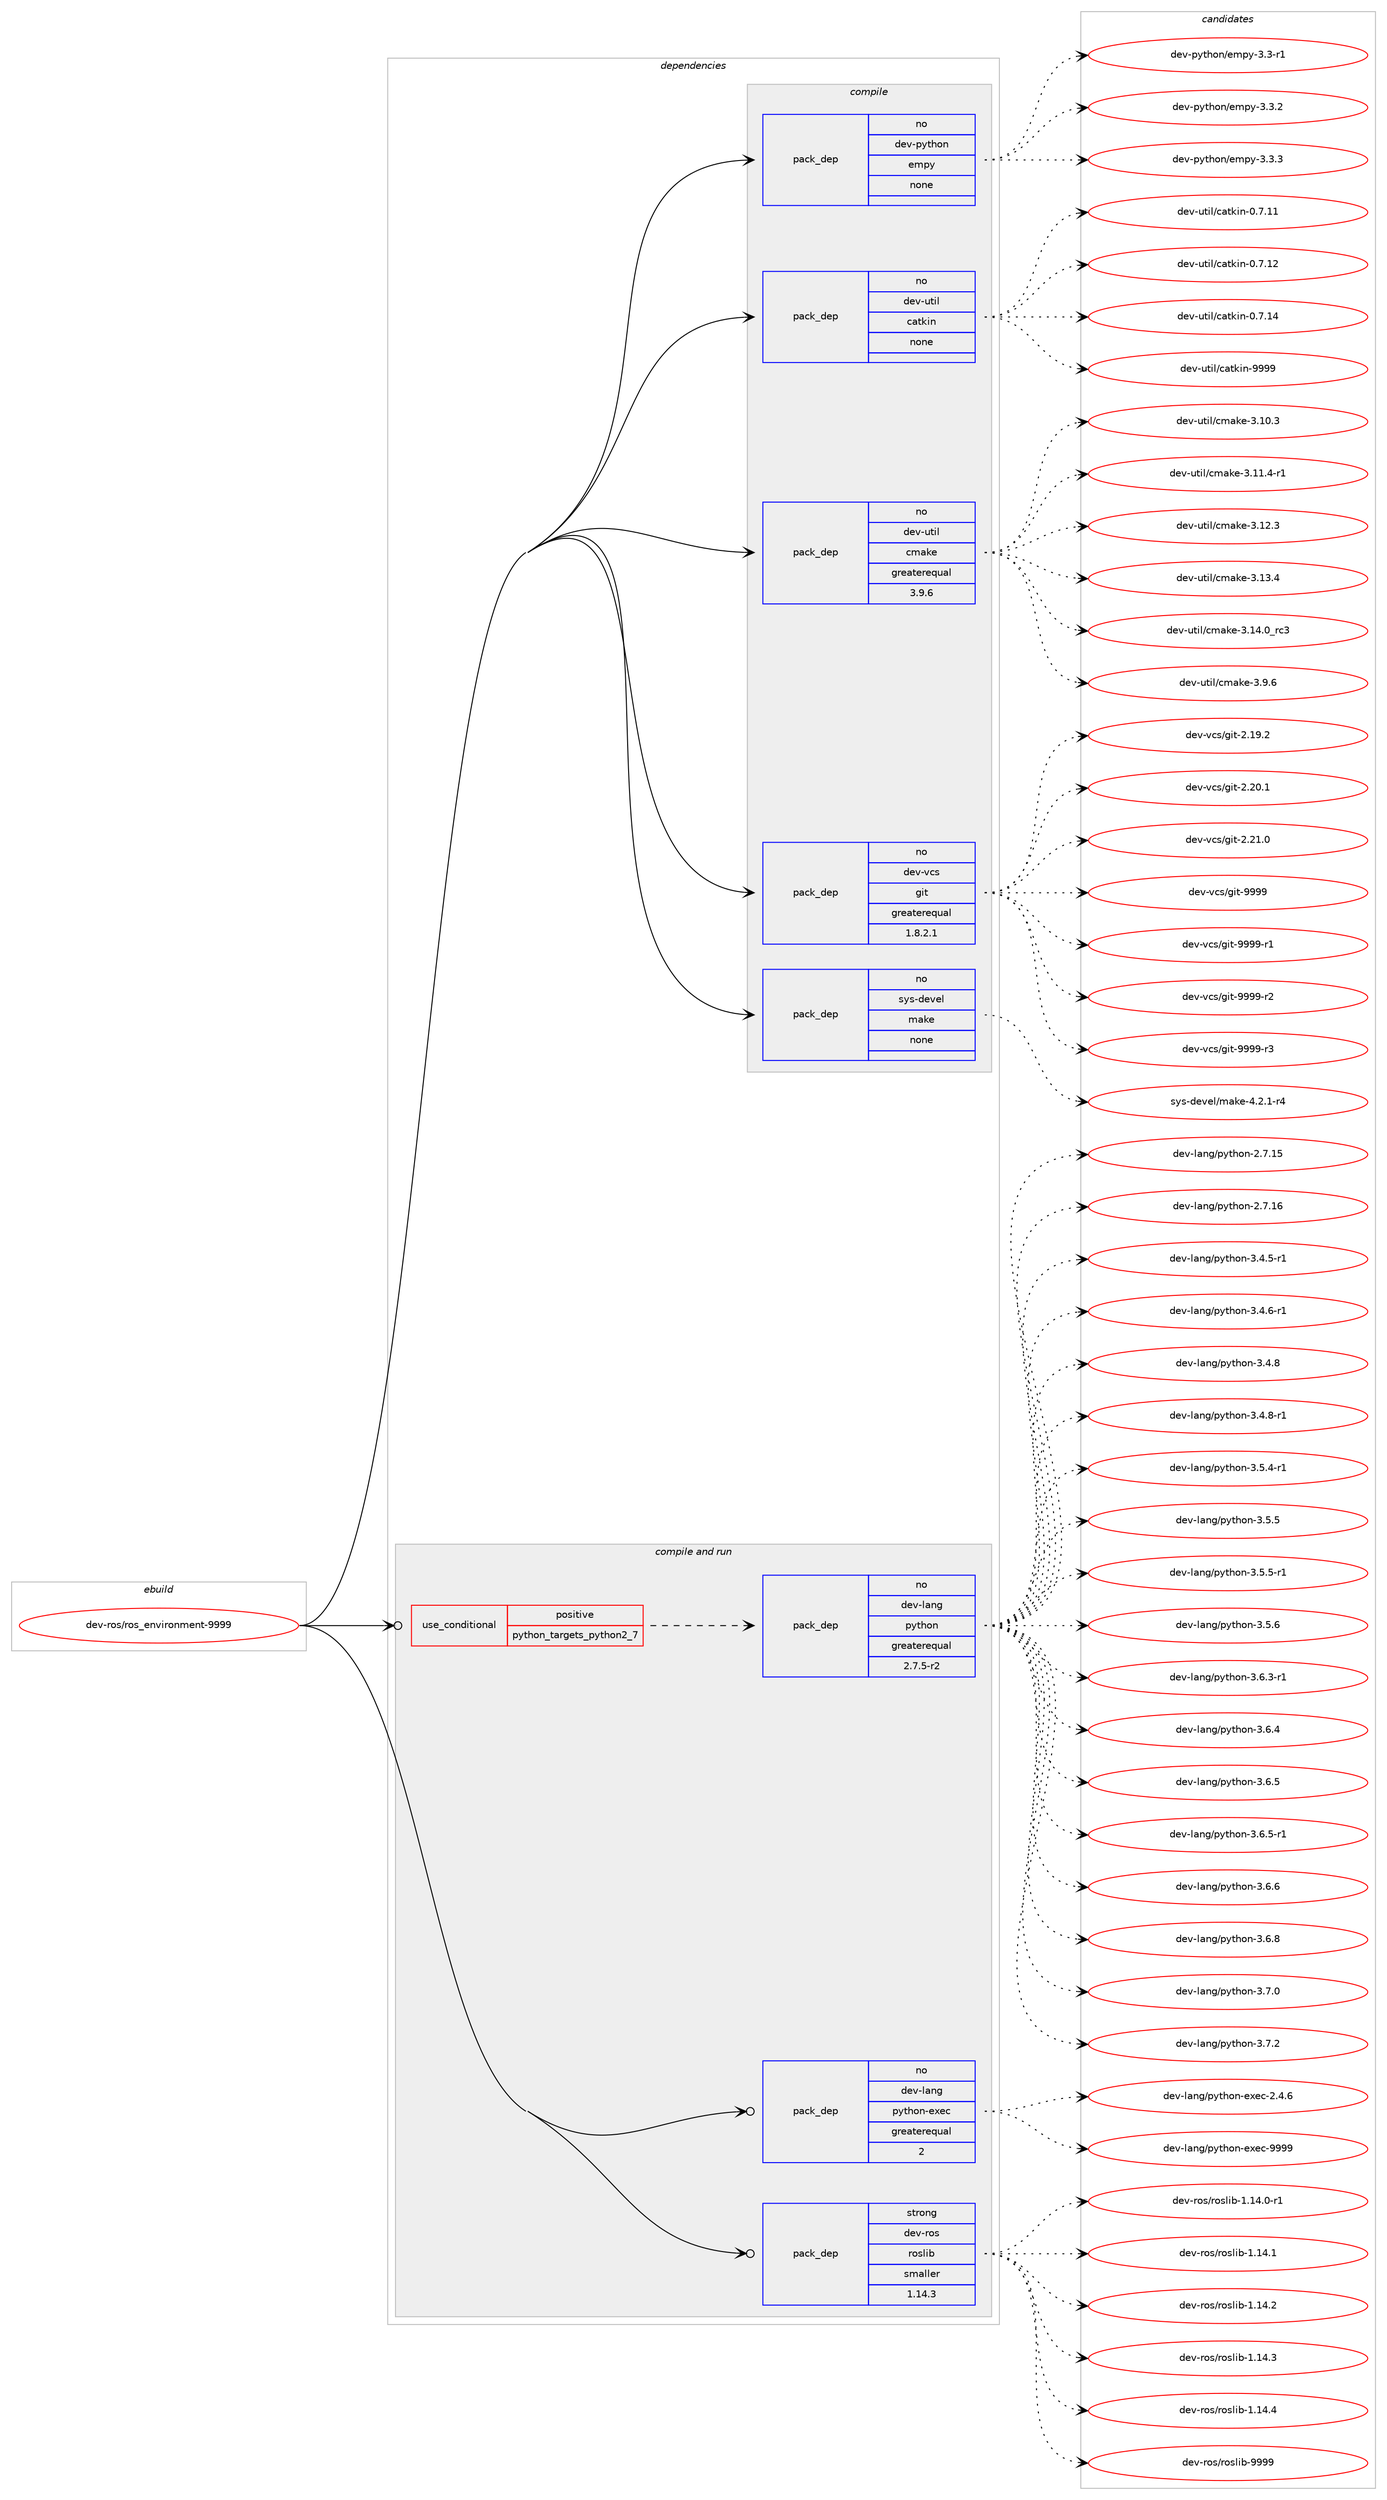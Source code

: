 digraph prolog {

# *************
# Graph options
# *************

newrank=true;
concentrate=true;
compound=true;
graph [rankdir=LR,fontname=Helvetica,fontsize=10,ranksep=1.5];#, ranksep=2.5, nodesep=0.2];
edge  [arrowhead=vee];
node  [fontname=Helvetica,fontsize=10];

# **********
# The ebuild
# **********

subgraph cluster_leftcol {
color=gray;
rank=same;
label=<<i>ebuild</i>>;
id [label="dev-ros/ros_environment-9999", color=red, width=4, href="../dev-ros/ros_environment-9999.svg"];
}

# ****************
# The dependencies
# ****************

subgraph cluster_midcol {
color=gray;
label=<<i>dependencies</i>>;
subgraph cluster_compile {
fillcolor="#eeeeee";
style=filled;
label=<<i>compile</i>>;
subgraph pack1050465 {
dependency1463460 [label=<<TABLE BORDER="0" CELLBORDER="1" CELLSPACING="0" CELLPADDING="4" WIDTH="220"><TR><TD ROWSPAN="6" CELLPADDING="30">pack_dep</TD></TR><TR><TD WIDTH="110">no</TD></TR><TR><TD>dev-python</TD></TR><TR><TD>empy</TD></TR><TR><TD>none</TD></TR><TR><TD></TD></TR></TABLE>>, shape=none, color=blue];
}
id:e -> dependency1463460:w [weight=20,style="solid",arrowhead="vee"];
subgraph pack1050466 {
dependency1463461 [label=<<TABLE BORDER="0" CELLBORDER="1" CELLSPACING="0" CELLPADDING="4" WIDTH="220"><TR><TD ROWSPAN="6" CELLPADDING="30">pack_dep</TD></TR><TR><TD WIDTH="110">no</TD></TR><TR><TD>dev-util</TD></TR><TR><TD>catkin</TD></TR><TR><TD>none</TD></TR><TR><TD></TD></TR></TABLE>>, shape=none, color=blue];
}
id:e -> dependency1463461:w [weight=20,style="solid",arrowhead="vee"];
subgraph pack1050467 {
dependency1463462 [label=<<TABLE BORDER="0" CELLBORDER="1" CELLSPACING="0" CELLPADDING="4" WIDTH="220"><TR><TD ROWSPAN="6" CELLPADDING="30">pack_dep</TD></TR><TR><TD WIDTH="110">no</TD></TR><TR><TD>dev-util</TD></TR><TR><TD>cmake</TD></TR><TR><TD>greaterequal</TD></TR><TR><TD>3.9.6</TD></TR></TABLE>>, shape=none, color=blue];
}
id:e -> dependency1463462:w [weight=20,style="solid",arrowhead="vee"];
subgraph pack1050468 {
dependency1463463 [label=<<TABLE BORDER="0" CELLBORDER="1" CELLSPACING="0" CELLPADDING="4" WIDTH="220"><TR><TD ROWSPAN="6" CELLPADDING="30">pack_dep</TD></TR><TR><TD WIDTH="110">no</TD></TR><TR><TD>dev-vcs</TD></TR><TR><TD>git</TD></TR><TR><TD>greaterequal</TD></TR><TR><TD>1.8.2.1</TD></TR></TABLE>>, shape=none, color=blue];
}
id:e -> dependency1463463:w [weight=20,style="solid",arrowhead="vee"];
subgraph pack1050469 {
dependency1463464 [label=<<TABLE BORDER="0" CELLBORDER="1" CELLSPACING="0" CELLPADDING="4" WIDTH="220"><TR><TD ROWSPAN="6" CELLPADDING="30">pack_dep</TD></TR><TR><TD WIDTH="110">no</TD></TR><TR><TD>sys-devel</TD></TR><TR><TD>make</TD></TR><TR><TD>none</TD></TR><TR><TD></TD></TR></TABLE>>, shape=none, color=blue];
}
id:e -> dependency1463464:w [weight=20,style="solid",arrowhead="vee"];
}
subgraph cluster_compileandrun {
fillcolor="#eeeeee";
style=filled;
label=<<i>compile and run</i>>;
subgraph cond389605 {
dependency1463465 [label=<<TABLE BORDER="0" CELLBORDER="1" CELLSPACING="0" CELLPADDING="4"><TR><TD ROWSPAN="3" CELLPADDING="10">use_conditional</TD></TR><TR><TD>positive</TD></TR><TR><TD>python_targets_python2_7</TD></TR></TABLE>>, shape=none, color=red];
subgraph pack1050470 {
dependency1463466 [label=<<TABLE BORDER="0" CELLBORDER="1" CELLSPACING="0" CELLPADDING="4" WIDTH="220"><TR><TD ROWSPAN="6" CELLPADDING="30">pack_dep</TD></TR><TR><TD WIDTH="110">no</TD></TR><TR><TD>dev-lang</TD></TR><TR><TD>python</TD></TR><TR><TD>greaterequal</TD></TR><TR><TD>2.7.5-r2</TD></TR></TABLE>>, shape=none, color=blue];
}
dependency1463465:e -> dependency1463466:w [weight=20,style="dashed",arrowhead="vee"];
}
id:e -> dependency1463465:w [weight=20,style="solid",arrowhead="odotvee"];
subgraph pack1050471 {
dependency1463467 [label=<<TABLE BORDER="0" CELLBORDER="1" CELLSPACING="0" CELLPADDING="4" WIDTH="220"><TR><TD ROWSPAN="6" CELLPADDING="30">pack_dep</TD></TR><TR><TD WIDTH="110">no</TD></TR><TR><TD>dev-lang</TD></TR><TR><TD>python-exec</TD></TR><TR><TD>greaterequal</TD></TR><TR><TD>2</TD></TR></TABLE>>, shape=none, color=blue];
}
id:e -> dependency1463467:w [weight=20,style="solid",arrowhead="odotvee"];
subgraph pack1050472 {
dependency1463468 [label=<<TABLE BORDER="0" CELLBORDER="1" CELLSPACING="0" CELLPADDING="4" WIDTH="220"><TR><TD ROWSPAN="6" CELLPADDING="30">pack_dep</TD></TR><TR><TD WIDTH="110">strong</TD></TR><TR><TD>dev-ros</TD></TR><TR><TD>roslib</TD></TR><TR><TD>smaller</TD></TR><TR><TD>1.14.3</TD></TR></TABLE>>, shape=none, color=blue];
}
id:e -> dependency1463468:w [weight=20,style="solid",arrowhead="odotvee"];
}
subgraph cluster_run {
fillcolor="#eeeeee";
style=filled;
label=<<i>run</i>>;
}
}

# **************
# The candidates
# **************

subgraph cluster_choices {
rank=same;
color=gray;
label=<<i>candidates</i>>;

subgraph choice1050465 {
color=black;
nodesep=1;
choice1001011184511212111610411111047101109112121455146514511449 [label="dev-python/empy-3.3-r1", color=red, width=4,href="../dev-python/empy-3.3-r1.svg"];
choice1001011184511212111610411111047101109112121455146514650 [label="dev-python/empy-3.3.2", color=red, width=4,href="../dev-python/empy-3.3.2.svg"];
choice1001011184511212111610411111047101109112121455146514651 [label="dev-python/empy-3.3.3", color=red, width=4,href="../dev-python/empy-3.3.3.svg"];
dependency1463460:e -> choice1001011184511212111610411111047101109112121455146514511449:w [style=dotted,weight="100"];
dependency1463460:e -> choice1001011184511212111610411111047101109112121455146514650:w [style=dotted,weight="100"];
dependency1463460:e -> choice1001011184511212111610411111047101109112121455146514651:w [style=dotted,weight="100"];
}
subgraph choice1050466 {
color=black;
nodesep=1;
choice1001011184511711610510847999711610710511045484655464949 [label="dev-util/catkin-0.7.11", color=red, width=4,href="../dev-util/catkin-0.7.11.svg"];
choice1001011184511711610510847999711610710511045484655464950 [label="dev-util/catkin-0.7.12", color=red, width=4,href="../dev-util/catkin-0.7.12.svg"];
choice1001011184511711610510847999711610710511045484655464952 [label="dev-util/catkin-0.7.14", color=red, width=4,href="../dev-util/catkin-0.7.14.svg"];
choice100101118451171161051084799971161071051104557575757 [label="dev-util/catkin-9999", color=red, width=4,href="../dev-util/catkin-9999.svg"];
dependency1463461:e -> choice1001011184511711610510847999711610710511045484655464949:w [style=dotted,weight="100"];
dependency1463461:e -> choice1001011184511711610510847999711610710511045484655464950:w [style=dotted,weight="100"];
dependency1463461:e -> choice1001011184511711610510847999711610710511045484655464952:w [style=dotted,weight="100"];
dependency1463461:e -> choice100101118451171161051084799971161071051104557575757:w [style=dotted,weight="100"];
}
subgraph choice1050467 {
color=black;
nodesep=1;
choice1001011184511711610510847991099710710145514649484651 [label="dev-util/cmake-3.10.3", color=red, width=4,href="../dev-util/cmake-3.10.3.svg"];
choice10010111845117116105108479910997107101455146494946524511449 [label="dev-util/cmake-3.11.4-r1", color=red, width=4,href="../dev-util/cmake-3.11.4-r1.svg"];
choice1001011184511711610510847991099710710145514649504651 [label="dev-util/cmake-3.12.3", color=red, width=4,href="../dev-util/cmake-3.12.3.svg"];
choice1001011184511711610510847991099710710145514649514652 [label="dev-util/cmake-3.13.4", color=red, width=4,href="../dev-util/cmake-3.13.4.svg"];
choice1001011184511711610510847991099710710145514649524648951149951 [label="dev-util/cmake-3.14.0_rc3", color=red, width=4,href="../dev-util/cmake-3.14.0_rc3.svg"];
choice10010111845117116105108479910997107101455146574654 [label="dev-util/cmake-3.9.6", color=red, width=4,href="../dev-util/cmake-3.9.6.svg"];
dependency1463462:e -> choice1001011184511711610510847991099710710145514649484651:w [style=dotted,weight="100"];
dependency1463462:e -> choice10010111845117116105108479910997107101455146494946524511449:w [style=dotted,weight="100"];
dependency1463462:e -> choice1001011184511711610510847991099710710145514649504651:w [style=dotted,weight="100"];
dependency1463462:e -> choice1001011184511711610510847991099710710145514649514652:w [style=dotted,weight="100"];
dependency1463462:e -> choice1001011184511711610510847991099710710145514649524648951149951:w [style=dotted,weight="100"];
dependency1463462:e -> choice10010111845117116105108479910997107101455146574654:w [style=dotted,weight="100"];
}
subgraph choice1050468 {
color=black;
nodesep=1;
choice10010111845118991154710310511645504649574650 [label="dev-vcs/git-2.19.2", color=red, width=4,href="../dev-vcs/git-2.19.2.svg"];
choice10010111845118991154710310511645504650484649 [label="dev-vcs/git-2.20.1", color=red, width=4,href="../dev-vcs/git-2.20.1.svg"];
choice10010111845118991154710310511645504650494648 [label="dev-vcs/git-2.21.0", color=red, width=4,href="../dev-vcs/git-2.21.0.svg"];
choice1001011184511899115471031051164557575757 [label="dev-vcs/git-9999", color=red, width=4,href="../dev-vcs/git-9999.svg"];
choice10010111845118991154710310511645575757574511449 [label="dev-vcs/git-9999-r1", color=red, width=4,href="../dev-vcs/git-9999-r1.svg"];
choice10010111845118991154710310511645575757574511450 [label="dev-vcs/git-9999-r2", color=red, width=4,href="../dev-vcs/git-9999-r2.svg"];
choice10010111845118991154710310511645575757574511451 [label="dev-vcs/git-9999-r3", color=red, width=4,href="../dev-vcs/git-9999-r3.svg"];
dependency1463463:e -> choice10010111845118991154710310511645504649574650:w [style=dotted,weight="100"];
dependency1463463:e -> choice10010111845118991154710310511645504650484649:w [style=dotted,weight="100"];
dependency1463463:e -> choice10010111845118991154710310511645504650494648:w [style=dotted,weight="100"];
dependency1463463:e -> choice1001011184511899115471031051164557575757:w [style=dotted,weight="100"];
dependency1463463:e -> choice10010111845118991154710310511645575757574511449:w [style=dotted,weight="100"];
dependency1463463:e -> choice10010111845118991154710310511645575757574511450:w [style=dotted,weight="100"];
dependency1463463:e -> choice10010111845118991154710310511645575757574511451:w [style=dotted,weight="100"];
}
subgraph choice1050469 {
color=black;
nodesep=1;
choice1151211154510010111810110847109971071014552465046494511452 [label="sys-devel/make-4.2.1-r4", color=red, width=4,href="../sys-devel/make-4.2.1-r4.svg"];
dependency1463464:e -> choice1151211154510010111810110847109971071014552465046494511452:w [style=dotted,weight="100"];
}
subgraph choice1050470 {
color=black;
nodesep=1;
choice10010111845108971101034711212111610411111045504655464953 [label="dev-lang/python-2.7.15", color=red, width=4,href="../dev-lang/python-2.7.15.svg"];
choice10010111845108971101034711212111610411111045504655464954 [label="dev-lang/python-2.7.16", color=red, width=4,href="../dev-lang/python-2.7.16.svg"];
choice1001011184510897110103471121211161041111104551465246534511449 [label="dev-lang/python-3.4.5-r1", color=red, width=4,href="../dev-lang/python-3.4.5-r1.svg"];
choice1001011184510897110103471121211161041111104551465246544511449 [label="dev-lang/python-3.4.6-r1", color=red, width=4,href="../dev-lang/python-3.4.6-r1.svg"];
choice100101118451089711010347112121116104111110455146524656 [label="dev-lang/python-3.4.8", color=red, width=4,href="../dev-lang/python-3.4.8.svg"];
choice1001011184510897110103471121211161041111104551465246564511449 [label="dev-lang/python-3.4.8-r1", color=red, width=4,href="../dev-lang/python-3.4.8-r1.svg"];
choice1001011184510897110103471121211161041111104551465346524511449 [label="dev-lang/python-3.5.4-r1", color=red, width=4,href="../dev-lang/python-3.5.4-r1.svg"];
choice100101118451089711010347112121116104111110455146534653 [label="dev-lang/python-3.5.5", color=red, width=4,href="../dev-lang/python-3.5.5.svg"];
choice1001011184510897110103471121211161041111104551465346534511449 [label="dev-lang/python-3.5.5-r1", color=red, width=4,href="../dev-lang/python-3.5.5-r1.svg"];
choice100101118451089711010347112121116104111110455146534654 [label="dev-lang/python-3.5.6", color=red, width=4,href="../dev-lang/python-3.5.6.svg"];
choice1001011184510897110103471121211161041111104551465446514511449 [label="dev-lang/python-3.6.3-r1", color=red, width=4,href="../dev-lang/python-3.6.3-r1.svg"];
choice100101118451089711010347112121116104111110455146544652 [label="dev-lang/python-3.6.4", color=red, width=4,href="../dev-lang/python-3.6.4.svg"];
choice100101118451089711010347112121116104111110455146544653 [label="dev-lang/python-3.6.5", color=red, width=4,href="../dev-lang/python-3.6.5.svg"];
choice1001011184510897110103471121211161041111104551465446534511449 [label="dev-lang/python-3.6.5-r1", color=red, width=4,href="../dev-lang/python-3.6.5-r1.svg"];
choice100101118451089711010347112121116104111110455146544654 [label="dev-lang/python-3.6.6", color=red, width=4,href="../dev-lang/python-3.6.6.svg"];
choice100101118451089711010347112121116104111110455146544656 [label="dev-lang/python-3.6.8", color=red, width=4,href="../dev-lang/python-3.6.8.svg"];
choice100101118451089711010347112121116104111110455146554648 [label="dev-lang/python-3.7.0", color=red, width=4,href="../dev-lang/python-3.7.0.svg"];
choice100101118451089711010347112121116104111110455146554650 [label="dev-lang/python-3.7.2", color=red, width=4,href="../dev-lang/python-3.7.2.svg"];
dependency1463466:e -> choice10010111845108971101034711212111610411111045504655464953:w [style=dotted,weight="100"];
dependency1463466:e -> choice10010111845108971101034711212111610411111045504655464954:w [style=dotted,weight="100"];
dependency1463466:e -> choice1001011184510897110103471121211161041111104551465246534511449:w [style=dotted,weight="100"];
dependency1463466:e -> choice1001011184510897110103471121211161041111104551465246544511449:w [style=dotted,weight="100"];
dependency1463466:e -> choice100101118451089711010347112121116104111110455146524656:w [style=dotted,weight="100"];
dependency1463466:e -> choice1001011184510897110103471121211161041111104551465246564511449:w [style=dotted,weight="100"];
dependency1463466:e -> choice1001011184510897110103471121211161041111104551465346524511449:w [style=dotted,weight="100"];
dependency1463466:e -> choice100101118451089711010347112121116104111110455146534653:w [style=dotted,weight="100"];
dependency1463466:e -> choice1001011184510897110103471121211161041111104551465346534511449:w [style=dotted,weight="100"];
dependency1463466:e -> choice100101118451089711010347112121116104111110455146534654:w [style=dotted,weight="100"];
dependency1463466:e -> choice1001011184510897110103471121211161041111104551465446514511449:w [style=dotted,weight="100"];
dependency1463466:e -> choice100101118451089711010347112121116104111110455146544652:w [style=dotted,weight="100"];
dependency1463466:e -> choice100101118451089711010347112121116104111110455146544653:w [style=dotted,weight="100"];
dependency1463466:e -> choice1001011184510897110103471121211161041111104551465446534511449:w [style=dotted,weight="100"];
dependency1463466:e -> choice100101118451089711010347112121116104111110455146544654:w [style=dotted,weight="100"];
dependency1463466:e -> choice100101118451089711010347112121116104111110455146544656:w [style=dotted,weight="100"];
dependency1463466:e -> choice100101118451089711010347112121116104111110455146554648:w [style=dotted,weight="100"];
dependency1463466:e -> choice100101118451089711010347112121116104111110455146554650:w [style=dotted,weight="100"];
}
subgraph choice1050471 {
color=black;
nodesep=1;
choice1001011184510897110103471121211161041111104510112010199455046524654 [label="dev-lang/python-exec-2.4.6", color=red, width=4,href="../dev-lang/python-exec-2.4.6.svg"];
choice10010111845108971101034711212111610411111045101120101994557575757 [label="dev-lang/python-exec-9999", color=red, width=4,href="../dev-lang/python-exec-9999.svg"];
dependency1463467:e -> choice1001011184510897110103471121211161041111104510112010199455046524654:w [style=dotted,weight="100"];
dependency1463467:e -> choice10010111845108971101034711212111610411111045101120101994557575757:w [style=dotted,weight="100"];
}
subgraph choice1050472 {
color=black;
nodesep=1;
choice100101118451141111154711411111510810598454946495246484511449 [label="dev-ros/roslib-1.14.0-r1", color=red, width=4,href="../dev-ros/roslib-1.14.0-r1.svg"];
choice10010111845114111115471141111151081059845494649524649 [label="dev-ros/roslib-1.14.1", color=red, width=4,href="../dev-ros/roslib-1.14.1.svg"];
choice10010111845114111115471141111151081059845494649524650 [label="dev-ros/roslib-1.14.2", color=red, width=4,href="../dev-ros/roslib-1.14.2.svg"];
choice10010111845114111115471141111151081059845494649524651 [label="dev-ros/roslib-1.14.3", color=red, width=4,href="../dev-ros/roslib-1.14.3.svg"];
choice10010111845114111115471141111151081059845494649524652 [label="dev-ros/roslib-1.14.4", color=red, width=4,href="../dev-ros/roslib-1.14.4.svg"];
choice1001011184511411111547114111115108105984557575757 [label="dev-ros/roslib-9999", color=red, width=4,href="../dev-ros/roslib-9999.svg"];
dependency1463468:e -> choice100101118451141111154711411111510810598454946495246484511449:w [style=dotted,weight="100"];
dependency1463468:e -> choice10010111845114111115471141111151081059845494649524649:w [style=dotted,weight="100"];
dependency1463468:e -> choice10010111845114111115471141111151081059845494649524650:w [style=dotted,weight="100"];
dependency1463468:e -> choice10010111845114111115471141111151081059845494649524651:w [style=dotted,weight="100"];
dependency1463468:e -> choice10010111845114111115471141111151081059845494649524652:w [style=dotted,weight="100"];
dependency1463468:e -> choice1001011184511411111547114111115108105984557575757:w [style=dotted,weight="100"];
}
}

}
